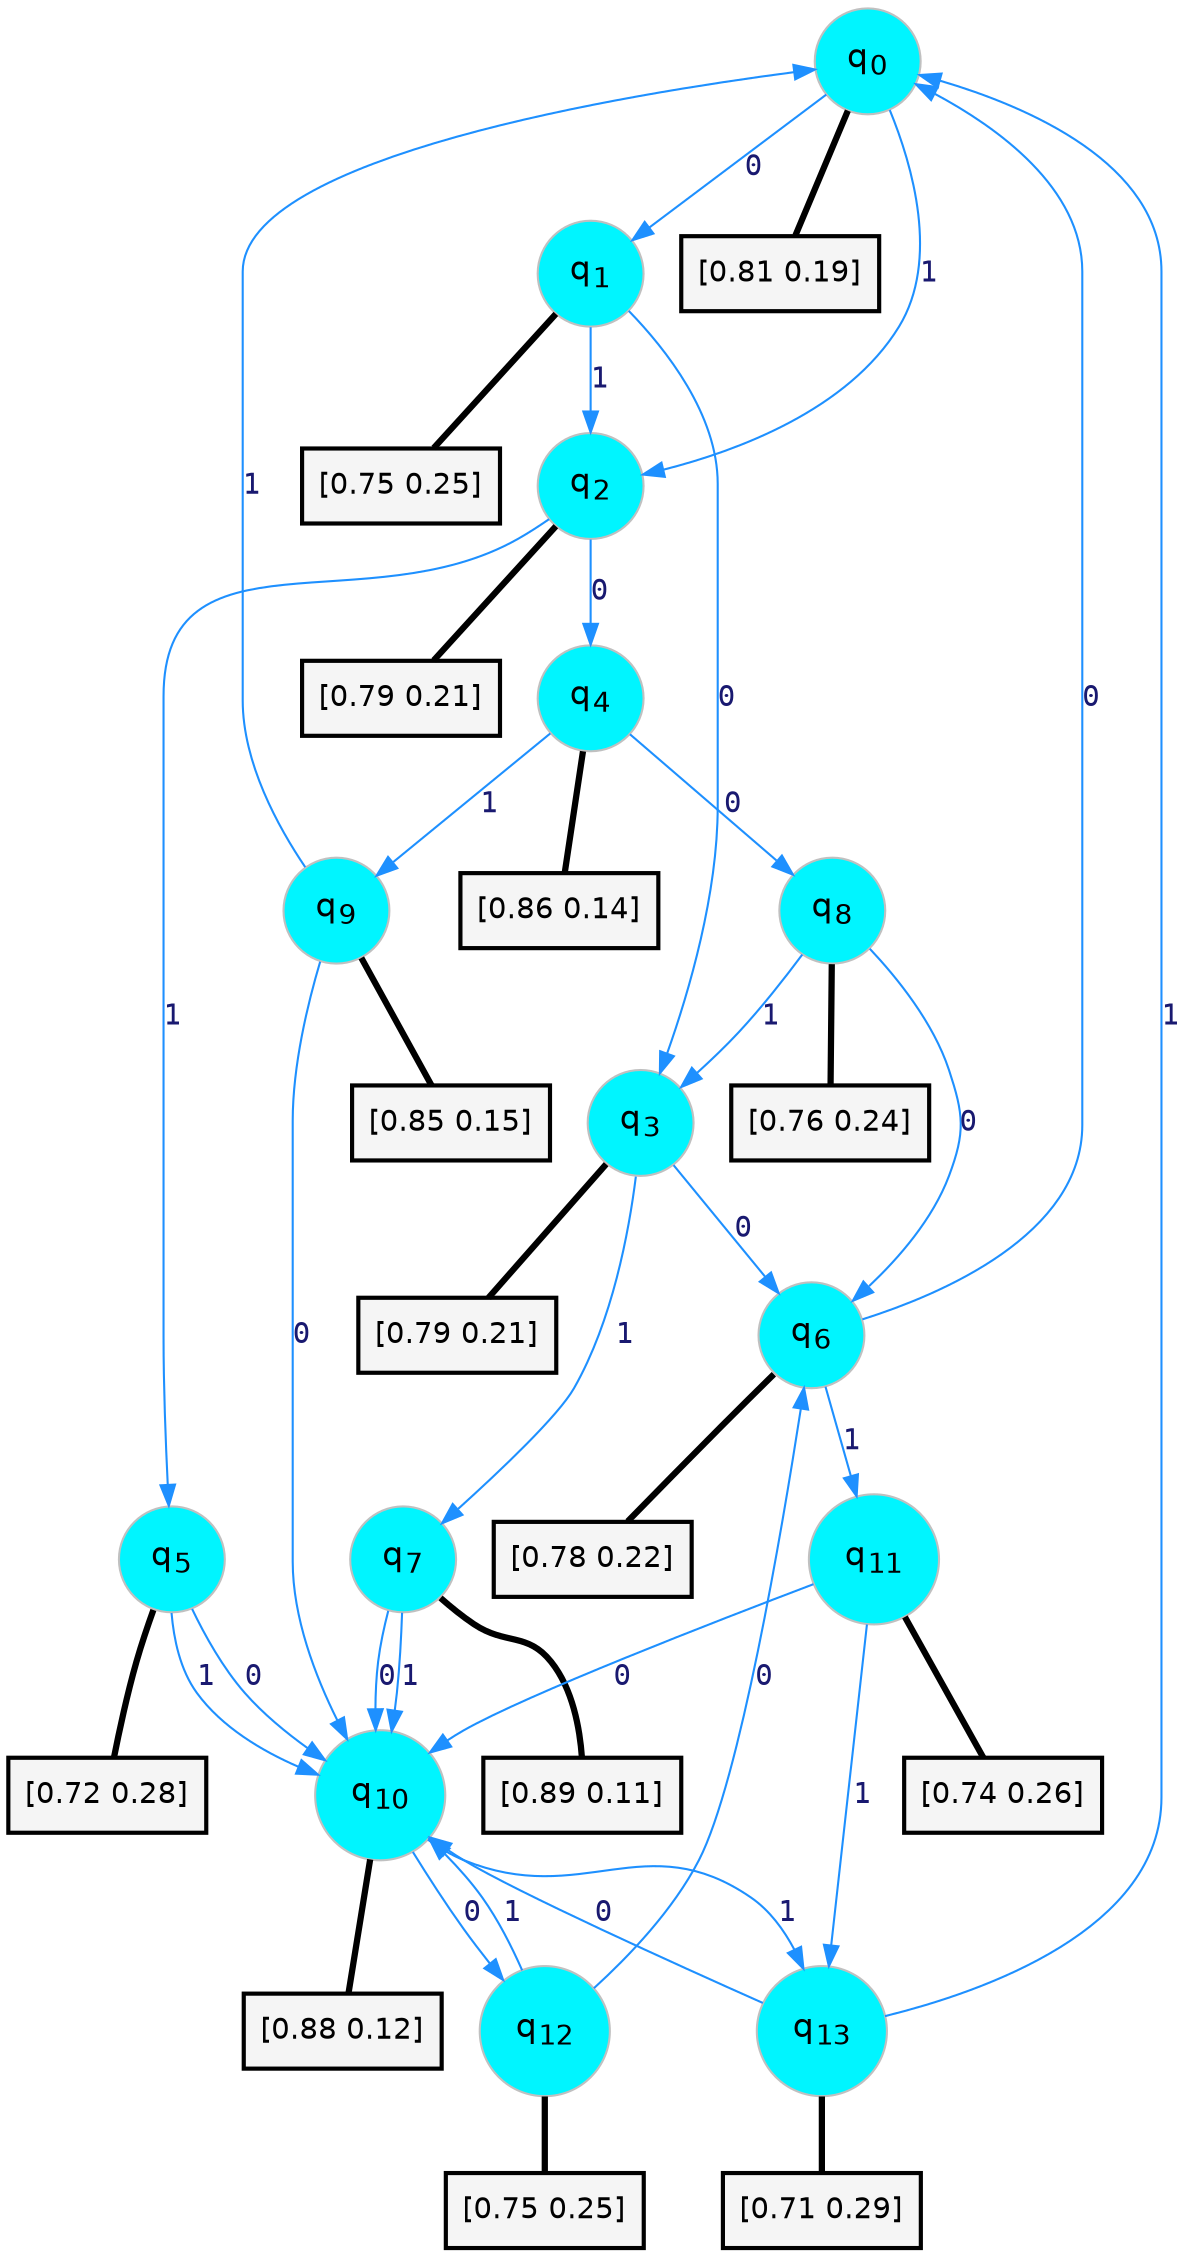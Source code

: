 digraph G {
graph [
bgcolor=transparent, dpi=300, rankdir=TD, size="40,25"];
node [
color=gray, fillcolor=turquoise1, fontcolor=black, fontname=Helvetica, fontsize=16, fontweight=bold, shape=circle, style=filled];
edge [
arrowsize=1, color=dodgerblue1, fontcolor=midnightblue, fontname=courier, fontweight=bold, penwidth=1, style=solid, weight=20];
0[label=<q<SUB>0</SUB>>];
1[label=<q<SUB>1</SUB>>];
2[label=<q<SUB>2</SUB>>];
3[label=<q<SUB>3</SUB>>];
4[label=<q<SUB>4</SUB>>];
5[label=<q<SUB>5</SUB>>];
6[label=<q<SUB>6</SUB>>];
7[label=<q<SUB>7</SUB>>];
8[label=<q<SUB>8</SUB>>];
9[label=<q<SUB>9</SUB>>];
10[label=<q<SUB>10</SUB>>];
11[label=<q<SUB>11</SUB>>];
12[label=<q<SUB>12</SUB>>];
13[label=<q<SUB>13</SUB>>];
14[label="[0.81 0.19]", shape=box,fontcolor=black, fontname=Helvetica, fontsize=14, penwidth=2, fillcolor=whitesmoke,color=black];
15[label="[0.75 0.25]", shape=box,fontcolor=black, fontname=Helvetica, fontsize=14, penwidth=2, fillcolor=whitesmoke,color=black];
16[label="[0.79 0.21]", shape=box,fontcolor=black, fontname=Helvetica, fontsize=14, penwidth=2, fillcolor=whitesmoke,color=black];
17[label="[0.79 0.21]", shape=box,fontcolor=black, fontname=Helvetica, fontsize=14, penwidth=2, fillcolor=whitesmoke,color=black];
18[label="[0.86 0.14]", shape=box,fontcolor=black, fontname=Helvetica, fontsize=14, penwidth=2, fillcolor=whitesmoke,color=black];
19[label="[0.72 0.28]", shape=box,fontcolor=black, fontname=Helvetica, fontsize=14, penwidth=2, fillcolor=whitesmoke,color=black];
20[label="[0.78 0.22]", shape=box,fontcolor=black, fontname=Helvetica, fontsize=14, penwidth=2, fillcolor=whitesmoke,color=black];
21[label="[0.89 0.11]", shape=box,fontcolor=black, fontname=Helvetica, fontsize=14, penwidth=2, fillcolor=whitesmoke,color=black];
22[label="[0.76 0.24]", shape=box,fontcolor=black, fontname=Helvetica, fontsize=14, penwidth=2, fillcolor=whitesmoke,color=black];
23[label="[0.85 0.15]", shape=box,fontcolor=black, fontname=Helvetica, fontsize=14, penwidth=2, fillcolor=whitesmoke,color=black];
24[label="[0.88 0.12]", shape=box,fontcolor=black, fontname=Helvetica, fontsize=14, penwidth=2, fillcolor=whitesmoke,color=black];
25[label="[0.74 0.26]", shape=box,fontcolor=black, fontname=Helvetica, fontsize=14, penwidth=2, fillcolor=whitesmoke,color=black];
26[label="[0.75 0.25]", shape=box,fontcolor=black, fontname=Helvetica, fontsize=14, penwidth=2, fillcolor=whitesmoke,color=black];
27[label="[0.71 0.29]", shape=box,fontcolor=black, fontname=Helvetica, fontsize=14, penwidth=2, fillcolor=whitesmoke,color=black];
0->1 [label=0];
0->2 [label=1];
0->14 [arrowhead=none, penwidth=3,color=black];
1->3 [label=0];
1->2 [label=1];
1->15 [arrowhead=none, penwidth=3,color=black];
2->4 [label=0];
2->5 [label=1];
2->16 [arrowhead=none, penwidth=3,color=black];
3->6 [label=0];
3->7 [label=1];
3->17 [arrowhead=none, penwidth=3,color=black];
4->8 [label=0];
4->9 [label=1];
4->18 [arrowhead=none, penwidth=3,color=black];
5->10 [label=0];
5->10 [label=1];
5->19 [arrowhead=none, penwidth=3,color=black];
6->0 [label=0];
6->11 [label=1];
6->20 [arrowhead=none, penwidth=3,color=black];
7->10 [label=0];
7->10 [label=1];
7->21 [arrowhead=none, penwidth=3,color=black];
8->6 [label=0];
8->3 [label=1];
8->22 [arrowhead=none, penwidth=3,color=black];
9->10 [label=0];
9->0 [label=1];
9->23 [arrowhead=none, penwidth=3,color=black];
10->12 [label=0];
10->13 [label=1];
10->24 [arrowhead=none, penwidth=3,color=black];
11->10 [label=0];
11->13 [label=1];
11->25 [arrowhead=none, penwidth=3,color=black];
12->6 [label=0];
12->10 [label=1];
12->26 [arrowhead=none, penwidth=3,color=black];
13->10 [label=0];
13->0 [label=1];
13->27 [arrowhead=none, penwidth=3,color=black];
}
